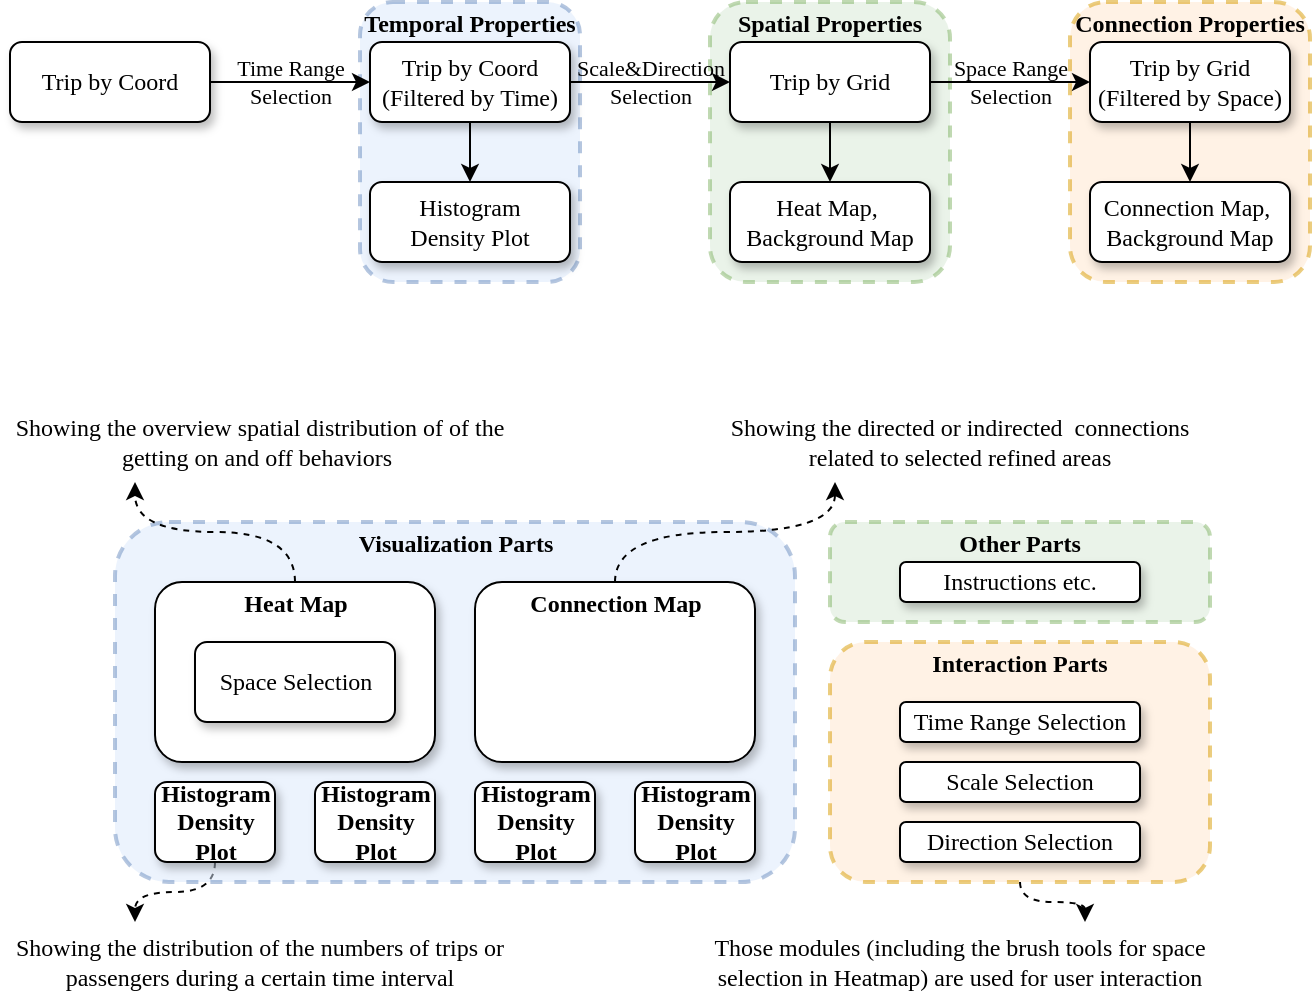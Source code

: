 <mxfile version="22.1.4" type="github">
  <diagram name="第 1 页" id="zkNjxj-7vgQrWTerMI57">
    <mxGraphModel dx="1386" dy="793" grid="1" gridSize="10" guides="1" tooltips="1" connect="1" arrows="1" fold="1" page="1" pageScale="1" pageWidth="827" pageHeight="1169" math="0" shadow="0">
      <root>
        <mxCell id="0" />
        <mxCell id="1" parent="0" />
        <mxCell id="r51eEjQ_101wRBVXicPi-1" value="" style="group;fontFamily=Times New Roman;" vertex="1" connectable="0" parent="1">
          <mxGeometry x="40" y="40" width="650" height="140" as="geometry" />
        </mxCell>
        <mxCell id="r51eEjQ_101wRBVXicPi-2" value="&lt;p style=&quot;margin:0px;margin-top:4px;text-align:center;&quot;&gt;&lt;b&gt;Connection Properties&lt;/b&gt;&lt;/p&gt;" style="verticalAlign=top;align=left;overflow=fill;fontSize=12;fontFamily=Times New Roman;html=1;whiteSpace=wrap;shadow=0;rounded=1;fillColor=#ffe6cc;strokeColor=#d79b00;strokeWidth=2;dashed=1;opacity=50;" vertex="1" parent="r51eEjQ_101wRBVXicPi-1">
          <mxGeometry x="530" width="120" height="140" as="geometry" />
        </mxCell>
        <mxCell id="r51eEjQ_101wRBVXicPi-3" value="&lt;p style=&quot;margin:0px;margin-top:4px;text-align:center;&quot;&gt;&lt;b&gt;Spatial Properties&lt;/b&gt;&lt;/p&gt;" style="verticalAlign=top;align=left;overflow=fill;fontSize=12;fontFamily=Times New Roman;html=1;whiteSpace=wrap;shadow=0;rounded=1;fillColor=#d5e8d4;strokeColor=#82b366;strokeWidth=2;dashed=1;opacity=50;" vertex="1" parent="r51eEjQ_101wRBVXicPi-1">
          <mxGeometry x="350" width="120" height="140" as="geometry" />
        </mxCell>
        <mxCell id="r51eEjQ_101wRBVXicPi-4" value="&lt;p style=&quot;margin:0px;margin-top:4px;text-align:center;&quot;&gt;&lt;b&gt;Temporal Properties&lt;/b&gt;&lt;/p&gt;" style="verticalAlign=top;align=left;overflow=fill;fontSize=12;fontFamily=Times New Roman;html=1;whiteSpace=wrap;shadow=0;rounded=1;fillColor=#dae8fc;strokeColor=#6c8ebf;strokeWidth=2;dashed=1;opacity=50;" vertex="1" parent="r51eEjQ_101wRBVXicPi-1">
          <mxGeometry x="175" width="110" height="140" as="geometry" />
        </mxCell>
        <mxCell id="r51eEjQ_101wRBVXicPi-5" value="Trip by Coord" style="rounded=1;shadow=1;fontFamily=Times New Roman;align=center;labelBackgroundColor=none;labelBorderColor=none;whiteSpace=wrap;html=1;points=[[0,0,0,0,0],[0,0.3,0,0,0],[0,0.5,0,0,0],[0,0.85,0,0,0],[0,1,0,0,0],[0.25,0,0,0,0],[0.25,1,0,0,0],[0.5,0,0,0,0],[0.5,1,0,0,0],[0.75,0,0,0,0],[0.75,1,0,0,0],[1,0,0,0,0],[1,0.25,0,0,0],[1,0.5,0,0,0],[1,0.75,0,0,0],[1,1,0,0,0]];container=0;" vertex="1" parent="r51eEjQ_101wRBVXicPi-1">
          <mxGeometry y="20" width="100" height="40" as="geometry" />
        </mxCell>
        <mxCell id="r51eEjQ_101wRBVXicPi-6" value="Trip by Coord&lt;br&gt;(Filtered by Time)" style="rounded=1;shadow=1;fontFamily=Times New Roman;align=center;labelBackgroundColor=none;labelBorderColor=none;whiteSpace=wrap;html=1;points=[[0,0,0,0,0],[0,0.3,0,0,0],[0,0.5,0,0,0],[0,0.85,0,0,0],[0,1,0,0,0],[0.25,0,0,0,0],[0.25,1,0,0,0],[0.5,0,0,0,0],[0.5,1,0,0,0],[0.75,0,0,0,0],[0.75,1,0,0,0],[1,0,0,0,0],[1,0.25,0,0,0],[1,0.5,0,0,0],[1,0.75,0,0,0],[1,1,0,0,0]];container=0;" vertex="1" parent="r51eEjQ_101wRBVXicPi-1">
          <mxGeometry x="180" y="20" width="100" height="40" as="geometry" />
        </mxCell>
        <mxCell id="r51eEjQ_101wRBVXicPi-7" value="Trip by Grid" style="rounded=1;shadow=1;fontFamily=Times New Roman;align=center;labelBackgroundColor=none;labelBorderColor=none;whiteSpace=wrap;html=1;points=[[0,0,0,0,0],[0,0.3,0,0,0],[0,0.5,0,0,0],[0,0.85,0,0,0],[0,1,0,0,0],[0.25,0,0,0,0],[0.25,1,0,0,0],[0.5,0,0,0,0],[0.5,1,0,0,0],[0.75,0,0,0,0],[0.75,1,0,0,0],[1,0,0,0,0],[1,0.25,0,0,0],[1,0.5,0,0,0],[1,0.75,0,0,0],[1,1,0,0,0]];container=0;" vertex="1" parent="r51eEjQ_101wRBVXicPi-1">
          <mxGeometry x="360" y="20" width="100" height="40" as="geometry" />
        </mxCell>
        <mxCell id="r51eEjQ_101wRBVXicPi-8" value="Time Range&lt;br&gt;Selection" style="endArrow=classic;html=1;rounded=0;exitX=1;exitY=0.5;exitDx=0;exitDy=0;exitPerimeter=0;entryX=0;entryY=0.5;entryDx=0;entryDy=0;entryPerimeter=0;labelBackgroundColor=none;fontFamily=Times New Roman;" edge="1" parent="r51eEjQ_101wRBVXicPi-1" source="r51eEjQ_101wRBVXicPi-5" target="r51eEjQ_101wRBVXicPi-6">
          <mxGeometry width="50" height="50" relative="1" as="geometry">
            <mxPoint x="220" y="20" as="sourcePoint" />
            <mxPoint x="270" y="-30" as="targetPoint" />
            <mxPoint as="offset" />
          </mxGeometry>
        </mxCell>
        <mxCell id="r51eEjQ_101wRBVXicPi-9" value="Scale&amp;amp;Direction&lt;br&gt;Selection" style="endArrow=classic;html=1;rounded=0;exitX=1;exitY=0.5;exitDx=0;exitDy=0;exitPerimeter=0;labelBackgroundColor=none;fontFamily=Times New Roman;" edge="1" parent="r51eEjQ_101wRBVXicPi-1" source="r51eEjQ_101wRBVXicPi-6" target="r51eEjQ_101wRBVXicPi-7">
          <mxGeometry width="50" height="50" relative="1" as="geometry">
            <mxPoint x="324" y="-170" as="sourcePoint" />
            <mxPoint x="404" y="-170" as="targetPoint" />
          </mxGeometry>
        </mxCell>
        <mxCell id="r51eEjQ_101wRBVXicPi-10" value="Trip by Grid&lt;br style=&quot;border-color: var(--border-color);&quot;&gt;(Filtered by Space)" style="rounded=1;shadow=1;fontFamily=Times New Roman;align=center;labelBackgroundColor=none;labelBorderColor=none;whiteSpace=wrap;html=1;points=[[0,0,0,0,0],[0,0.3,0,0,0],[0,0.5,0,0,0],[0,0.85,0,0,0],[0,1,0,0,0],[0.25,0,0,0,0],[0.25,1,0,0,0],[0.5,0,0,0,0],[0.5,1,0,0,0],[0.75,0,0,0,0],[0.75,1,0,0,0],[1,0,0,0,0],[1,0.25,0,0,0],[1,0.5,0,0,0],[1,0.75,0,0,0],[1,1,0,0,0]];container=0;" vertex="1" parent="r51eEjQ_101wRBVXicPi-1">
          <mxGeometry x="540" y="20" width="100" height="40" as="geometry" />
        </mxCell>
        <mxCell id="r51eEjQ_101wRBVXicPi-11" value="Space Range&lt;br&gt;Selection" style="endArrow=classic;html=1;rounded=0;labelBackgroundColor=none;fontFamily=Times New Roman;" edge="1" parent="r51eEjQ_101wRBVXicPi-1" source="r51eEjQ_101wRBVXicPi-7" target="r51eEjQ_101wRBVXicPi-10">
          <mxGeometry width="50" height="50" relative="1" as="geometry">
            <mxPoint x="369" y="75" as="sourcePoint" />
            <mxPoint x="441" y="75" as="targetPoint" />
          </mxGeometry>
        </mxCell>
        <mxCell id="r51eEjQ_101wRBVXicPi-12" value="Histogram&lt;br&gt;Density Plot" style="rounded=1;shadow=1;fontFamily=Times New Roman;align=center;labelBackgroundColor=none;labelBorderColor=none;whiteSpace=wrap;html=1;points=[[0,0,0,0,0],[0,0.3,0,0,0],[0,0.5,0,0,0],[0,0.85,0,0,0],[0,1,0,0,0],[0.25,0,0,0,0],[0.25,1,0,0,0],[0.5,0,0,0,0],[0.5,1,0,0,0],[0.75,0,0,0,0],[0.75,1,0,0,0],[1,0,0,0,0],[1,0.25,0,0,0],[1,0.5,0,0,0],[1,0.75,0,0,0],[1,1,0,0,0]];container=0;" vertex="1" parent="r51eEjQ_101wRBVXicPi-1">
          <mxGeometry x="180" y="90" width="100" height="40" as="geometry" />
        </mxCell>
        <mxCell id="r51eEjQ_101wRBVXicPi-13" value="" style="endArrow=classic;html=1;rounded=0;exitX=0.5;exitY=1;exitDx=0;exitDy=0;exitPerimeter=0;labelBackgroundColor=#eaf3e9;fontFamily=Times New Roman;" edge="1" parent="r51eEjQ_101wRBVXicPi-1" source="r51eEjQ_101wRBVXicPi-6" target="r51eEjQ_101wRBVXicPi-12">
          <mxGeometry width="50" height="50" relative="1" as="geometry">
            <mxPoint x="219" y="75" as="sourcePoint" />
            <mxPoint x="290" y="75" as="targetPoint" />
          </mxGeometry>
        </mxCell>
        <mxCell id="r51eEjQ_101wRBVXicPi-14" value="Heat Map,&amp;nbsp;&lt;br style=&quot;border-color: var(--border-color);&quot;&gt;Background Map" style="rounded=1;shadow=1;fontFamily=Times New Roman;align=center;labelBackgroundColor=none;labelBorderColor=none;whiteSpace=wrap;html=1;points=[[0,0,0,0,0],[0,0.3,0,0,0],[0,0.5,0,0,0],[0,0.85,0,0,0],[0,1,0,0,0],[0.25,0,0,0,0],[0.25,1,0,0,0],[0.5,0,0,0,0],[0.5,1,0,0,0],[0.75,0,0,0,0],[0.75,1,0,0,0],[1,0,0,0,0],[1,0.25,0,0,0],[1,0.5,0,0,0],[1,0.75,0,0,0],[1,1,0,0,0]];container=0;" vertex="1" parent="r51eEjQ_101wRBVXicPi-1">
          <mxGeometry x="360" y="90" width="100" height="40" as="geometry" />
        </mxCell>
        <mxCell id="r51eEjQ_101wRBVXicPi-15" value="Connection Map,&amp;nbsp;&lt;br&gt;Background Map" style="rounded=1;shadow=1;fontFamily=Times New Roman;align=center;labelBackgroundColor=none;labelBorderColor=none;whiteSpace=wrap;html=1;points=[[0,0,0,0,0],[0,0.3,0,0,0],[0,0.5,0,0,0],[0,0.85,0,0,0],[0,1,0,0,0],[0.25,0,0,0,0],[0.25,1,0,0,0],[0.5,0,0,0,0],[0.5,1,0,0,0],[0.75,0,0,0,0],[0.75,1,0,0,0],[1,0,0,0,0],[1,0.25,0,0,0],[1,0.5,0,0,0],[1,0.75,0,0,0],[1,1,0,0,0]];container=0;" vertex="1" parent="r51eEjQ_101wRBVXicPi-1">
          <mxGeometry x="540" y="90" width="100" height="40" as="geometry" />
        </mxCell>
        <mxCell id="r51eEjQ_101wRBVXicPi-16" value="" style="endArrow=classic;html=1;rounded=0;labelBackgroundColor=#eaf3e9;fontFamily=Times New Roman;" edge="1" parent="r51eEjQ_101wRBVXicPi-1" source="r51eEjQ_101wRBVXicPi-7" target="r51eEjQ_101wRBVXicPi-14">
          <mxGeometry width="50" height="50" relative="1" as="geometry">
            <mxPoint x="190" y="90" as="sourcePoint" />
            <mxPoint x="190" y="120" as="targetPoint" />
          </mxGeometry>
        </mxCell>
        <mxCell id="r51eEjQ_101wRBVXicPi-17" value="" style="endArrow=classic;html=1;rounded=0;labelBackgroundColor=#eaf3e9;fontFamily=Times New Roman;" edge="1" parent="r51eEjQ_101wRBVXicPi-1" source="r51eEjQ_101wRBVXicPi-10" target="r51eEjQ_101wRBVXicPi-15">
          <mxGeometry width="50" height="50" relative="1" as="geometry">
            <mxPoint x="427" y="90" as="sourcePoint" />
            <mxPoint x="432" y="120" as="targetPoint" />
          </mxGeometry>
        </mxCell>
        <mxCell id="u8HhoxKraR9D1wvQ_Hw4-4" value="Those modules (including the brush tools for space selection in Heatmap) are used for user interaction" style="text;html=1;strokeColor=none;fillColor=none;align=center;verticalAlign=middle;whiteSpace=wrap;rounded=0;fontFamily=Times New Roman;" parent="1" vertex="1">
          <mxGeometry x="390" y="500" width="250" height="40" as="geometry" />
        </mxCell>
        <mxCell id="u8HhoxKraR9D1wvQ_Hw4-5" value="&lt;font&gt;Showing the directed or indirected&amp;nbsp; connections related to selected refined areas&lt;/font&gt;" style="text;html=1;strokeColor=none;fillColor=none;align=center;verticalAlign=middle;whiteSpace=wrap;rounded=0;fontFamily=Times New Roman;" parent="1" vertex="1">
          <mxGeometry x="390" y="240" width="250" height="40" as="geometry" />
        </mxCell>
        <mxCell id="u8HhoxKraR9D1wvQ_Hw4-6" value="&lt;font&gt;Showing the distribution of the numbers of trips or passengers during a certain time interval&lt;/font&gt;" style="text;html=1;strokeColor=none;fillColor=none;align=center;verticalAlign=middle;whiteSpace=wrap;rounded=0;fontFamily=Times New Roman;" parent="1" vertex="1">
          <mxGeometry x="40" y="500" width="250" height="40" as="geometry" />
        </mxCell>
        <mxCell id="u8HhoxKraR9D1wvQ_Hw4-7" value="" style="endArrow=classic;html=1;rounded=0;edgeStyle=orthogonalEdgeStyle;curved=1;dashed=1;fontFamily=Times New Roman;exitX=0.5;exitY=1;exitDx=0;exitDy=0;entryX=0.75;entryY=0;entryDx=0;entryDy=0;" parent="1" source="RHir4wSRkqeCRTTtprYb-22" target="u8HhoxKraR9D1wvQ_Hw4-4" edge="1">
          <mxGeometry width="50" height="50" relative="1" as="geometry">
            <mxPoint x="120" y="960" as="sourcePoint" />
            <mxPoint x="170" y="910" as="targetPoint" />
          </mxGeometry>
        </mxCell>
        <mxCell id="u8HhoxKraR9D1wvQ_Hw4-9" value="" style="endArrow=classic;html=1;rounded=0;edgeStyle=orthogonalEdgeStyle;curved=1;dashed=1;exitX=0.5;exitY=1;exitDx=0;exitDy=0;exitPerimeter=0;fontFamily=Times New Roman;entryX=0.25;entryY=0;entryDx=0;entryDy=0;" parent="1" source="RHir4wSRkqeCRTTtprYb-41" target="u8HhoxKraR9D1wvQ_Hw4-6" edge="1">
          <mxGeometry width="50" height="50" relative="1" as="geometry">
            <mxPoint x="310" y="830" as="sourcePoint" />
            <mxPoint x="270" y="860" as="targetPoint" />
          </mxGeometry>
        </mxCell>
        <mxCell id="RHir4wSRkqeCRTTtprYb-21" value="&lt;p style=&quot;margin:0px;margin-top:4px;text-align:center;&quot;&gt;&lt;b&gt;Visualization Parts&lt;/b&gt;&lt;/p&gt;" style="verticalAlign=top;align=left;overflow=fill;fontSize=12;fontFamily=Times New Roman;html=1;whiteSpace=wrap;shadow=0;rounded=1;fillColor=#dae8fc;strokeColor=#6c8ebf;strokeWidth=2;dashed=1;opacity=50;" parent="1" vertex="1">
          <mxGeometry x="92.5" y="300" width="340" height="180" as="geometry" />
        </mxCell>
        <mxCell id="RHir4wSRkqeCRTTtprYb-22" value="&lt;p style=&quot;margin:0px;margin-top:4px;text-align:center;&quot;&gt;&lt;b&gt;Interaction Parts&lt;/b&gt;&lt;/p&gt;" style="verticalAlign=top;align=left;overflow=fill;fontSize=12;fontFamily=Times New Roman;html=1;whiteSpace=wrap;shadow=0;rounded=1;fillColor=#ffe6cc;strokeColor=#d79b00;strokeWidth=2;dashed=1;opacity=50;" parent="1" vertex="1">
          <mxGeometry x="450" y="360" width="190" height="120" as="geometry" />
        </mxCell>
        <mxCell id="RHir4wSRkqeCRTTtprYb-23" value="&lt;p style=&quot;margin:0px;margin-top:4px;text-align:center;&quot;&gt;&lt;b&gt;Other Parts&lt;/b&gt;&lt;/p&gt;" style="verticalAlign=top;align=left;overflow=fill;fontSize=12;fontFamily=Times New Roman;html=1;whiteSpace=wrap;shadow=0;rounded=1;fillColor=#d5e8d4;strokeColor=#82b366;strokeWidth=2;dashed=1;opacity=50;" parent="1" vertex="1">
          <mxGeometry x="450" y="300" width="190" height="50" as="geometry" />
        </mxCell>
        <mxCell id="RHir4wSRkqeCRTTtprYb-28" value="&lt;p style=&quot;margin:0px;margin-top:4px;text-align:center;&quot;&gt;&lt;b&gt;Heat Map&lt;/b&gt;&lt;/p&gt;" style="verticalAlign=top;align=left;overflow=fill;fontSize=12;fontFamily=Times New Roman;html=1;whiteSpace=wrap;shadow=1;rounded=1;strokeColor=default;fillColor=#FFFFFF;" parent="1" vertex="1">
          <mxGeometry x="112.5" y="330" width="140" height="90" as="geometry" />
        </mxCell>
        <mxCell id="RHir4wSRkqeCRTTtprYb-29" value="Space Selection" style="rounded=1;whiteSpace=wrap;html=1;shadow=1;fontFamily=Times New Roman;" parent="1" vertex="1">
          <mxGeometry x="132.5" y="360" width="100" height="40" as="geometry" />
        </mxCell>
        <mxCell id="RHir4wSRkqeCRTTtprYb-32" value="&lt;p style=&quot;margin:0px;margin-top:4px;text-align:center;&quot;&gt;&lt;b&gt;Connection Map&lt;/b&gt;&lt;/p&gt;" style="verticalAlign=top;align=left;overflow=fill;fontSize=12;fontFamily=Times New Roman;html=1;whiteSpace=wrap;shadow=1;rounded=1;strokeColor=default;fillColor=#FFFFFF;" parent="1" vertex="1">
          <mxGeometry x="272.5" y="330" width="140" height="90" as="geometry" />
        </mxCell>
        <mxCell id="RHir4wSRkqeCRTTtprYb-41" value="Histogram&lt;br style=&quot;border-color: var(--border-color);&quot;&gt;&lt;span style=&quot;&quot;&gt;Density Plot&lt;/span&gt;" style="rounded=1;shadow=1;fontFamily=Times New Roman;align=center;labelBackgroundColor=none;labelBorderColor=none;whiteSpace=wrap;html=1;points=[[0,0,0,0,0],[0,0.3,0,0,0],[0,0.5,0,0,0],[0,0.85,0,0,0],[0,1,0,0,0],[0.25,0,0,0,0],[0.25,1,0,0,0],[0.5,0,0,0,0],[0.5,1,0,0,0],[0.75,0,0,0,0],[0.75,1,0,0,0],[1,0,0,0,0],[1,0.25,0,0,0],[1,0.5,0,0,0],[1,0.75,0,0,0],[1,1,0,0,0]];container=0;fontStyle=1" parent="1" vertex="1">
          <mxGeometry x="112.5" y="430" width="60" height="40" as="geometry" />
        </mxCell>
        <mxCell id="RHir4wSRkqeCRTTtprYb-42" value="Histogram&lt;br style=&quot;border-color: var(--border-color);&quot;&gt;Density Plot" style="rounded=1;shadow=1;fontFamily=Times New Roman;align=center;labelBackgroundColor=none;labelBorderColor=none;whiteSpace=wrap;html=1;points=[[0,0,0,0,0],[0,0.3,0,0,0],[0,0.5,0,0,0],[0,0.85,0,0,0],[0,1,0,0,0],[0.25,0,0,0,0],[0.25,1,0,0,0],[0.5,0,0,0,0],[0.5,1,0,0,0],[0.75,0,0,0,0],[0.75,1,0,0,0],[1,0,0,0,0],[1,0.25,0,0,0],[1,0.5,0,0,0],[1,0.75,0,0,0],[1,1,0,0,0]];container=0;fontStyle=1" parent="1" vertex="1">
          <mxGeometry x="192.5" y="430" width="60" height="40" as="geometry" />
        </mxCell>
        <mxCell id="RHir4wSRkqeCRTTtprYb-43" value="Histogram&lt;br style=&quot;border-color: var(--border-color);&quot;&gt;Density Plot" style="rounded=1;shadow=1;fontFamily=Times New Roman;align=center;labelBackgroundColor=none;labelBorderColor=none;whiteSpace=wrap;html=1;points=[[0,0,0,0,0],[0,0.3,0,0,0],[0,0.5,0,0,0],[0,0.85,0,0,0],[0,1,0,0,0],[0.25,0,0,0,0],[0.25,1,0,0,0],[0.5,0,0,0,0],[0.5,1,0,0,0],[0.75,0,0,0,0],[0.75,1,0,0,0],[1,0,0,0,0],[1,0.25,0,0,0],[1,0.5,0,0,0],[1,0.75,0,0,0],[1,1,0,0,0]];container=0;fontStyle=1" parent="1" vertex="1">
          <mxGeometry x="272.5" y="430" width="60" height="40" as="geometry" />
        </mxCell>
        <mxCell id="RHir4wSRkqeCRTTtprYb-44" value="Histogram&lt;br style=&quot;border-color: var(--border-color);&quot;&gt;Density Plot" style="rounded=1;shadow=1;fontFamily=Times New Roman;align=center;labelBackgroundColor=none;labelBorderColor=none;whiteSpace=wrap;html=1;points=[[0,0,0,0,0],[0,0.3,0,0,0],[0,0.5,0,0,0],[0,0.85,0,0,0],[0,1,0,0,0],[0.25,0,0,0,0],[0.25,1,0,0,0],[0.5,0,0,0,0],[0.5,1,0,0,0],[0.75,0,0,0,0],[0.75,1,0,0,0],[1,0,0,0,0],[1,0.25,0,0,0],[1,0.5,0,0,0],[1,0.75,0,0,0],[1,1,0,0,0]];container=0;fontStyle=1" parent="1" vertex="1">
          <mxGeometry x="352.5" y="430" width="60" height="40" as="geometry" />
        </mxCell>
        <mxCell id="RHir4wSRkqeCRTTtprYb-45" value="Time Range Selection" style="rounded=1;whiteSpace=wrap;html=1;shadow=1;fontFamily=Times New Roman;" parent="1" vertex="1">
          <mxGeometry x="485" y="390" width="120" height="20" as="geometry" />
        </mxCell>
        <mxCell id="RHir4wSRkqeCRTTtprYb-46" value="Scale Selection" style="rounded=1;whiteSpace=wrap;html=1;shadow=1;fontFamily=Times New Roman;" parent="1" vertex="1">
          <mxGeometry x="485" y="420" width="120" height="20" as="geometry" />
        </mxCell>
        <mxCell id="RHir4wSRkqeCRTTtprYb-47" value="Instructions&amp;nbsp;etc." style="rounded=1;whiteSpace=wrap;html=1;shadow=1;fontFamily=Times New Roman;" parent="1" vertex="1">
          <mxGeometry x="485" y="320" width="120" height="20" as="geometry" />
        </mxCell>
        <mxCell id="RHir4wSRkqeCRTTtprYb-52" value="Showing the overview spatial distribution of of the getting on and off behaviors&amp;nbsp;" style="text;html=1;strokeColor=none;fillColor=none;align=center;verticalAlign=middle;whiteSpace=wrap;rounded=0;fontFamily=Times New Roman;" parent="1" vertex="1">
          <mxGeometry x="40" y="240" width="250" height="40" as="geometry" />
        </mxCell>
        <mxCell id="RHir4wSRkqeCRTTtprYb-53" value="" style="endArrow=classic;html=1;rounded=0;edgeStyle=orthogonalEdgeStyle;curved=1;entryX=0.25;entryY=1;entryDx=0;entryDy=0;fontFamily=Times New Roman;dashed=1;" parent="1" source="RHir4wSRkqeCRTTtprYb-28" target="RHir4wSRkqeCRTTtprYb-52" edge="1">
          <mxGeometry width="50" height="50" relative="1" as="geometry">
            <mxPoint x="372.5" y="190" as="sourcePoint" />
            <mxPoint x="332.5" y="220" as="targetPoint" />
          </mxGeometry>
        </mxCell>
        <mxCell id="BncdsBSXApDKjUixTZTs-1" value="Direction Selection" style="rounded=1;whiteSpace=wrap;html=1;shadow=1;fontFamily=Times New Roman;" vertex="1" parent="1">
          <mxGeometry x="485" y="450" width="120" height="20" as="geometry" />
        </mxCell>
        <mxCell id="u8HhoxKraR9D1wvQ_Hw4-8" value="" style="endArrow=classic;html=1;rounded=0;edgeStyle=orthogonalEdgeStyle;curved=1;dashed=1;fontFamily=Times New Roman;entryX=0.25;entryY=1;entryDx=0;entryDy=0;" parent="1" source="RHir4wSRkqeCRTTtprYb-32" target="u8HhoxKraR9D1wvQ_Hw4-5" edge="1">
          <mxGeometry width="50" height="50" relative="1" as="geometry">
            <mxPoint x="110" y="790" as="sourcePoint" />
            <mxPoint x="150" y="750" as="targetPoint" />
          </mxGeometry>
        </mxCell>
      </root>
    </mxGraphModel>
  </diagram>
</mxfile>
